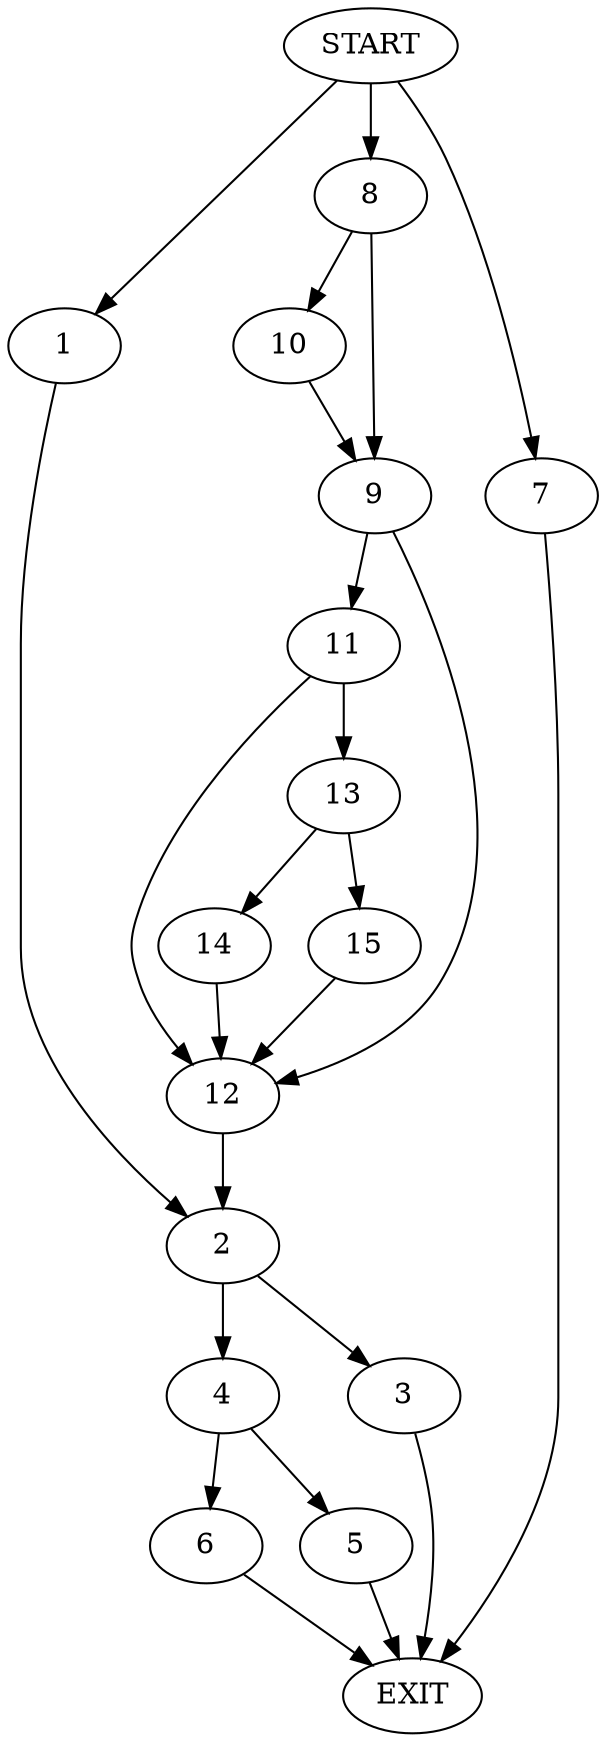 digraph {
0 [label="START"]
16 [label="EXIT"]
0 -> 1
1 -> 2
2 -> 3
2 -> 4
3 -> 16
4 -> 5
4 -> 6
0 -> 7
7 -> 16
0 -> 8
8 -> 9
8 -> 10
10 -> 9
9 -> 11
9 -> 12
12 -> 2
11 -> 13
11 -> 12
13 -> 14
13 -> 15
15 -> 12
14 -> 12
6 -> 16
5 -> 16
}
